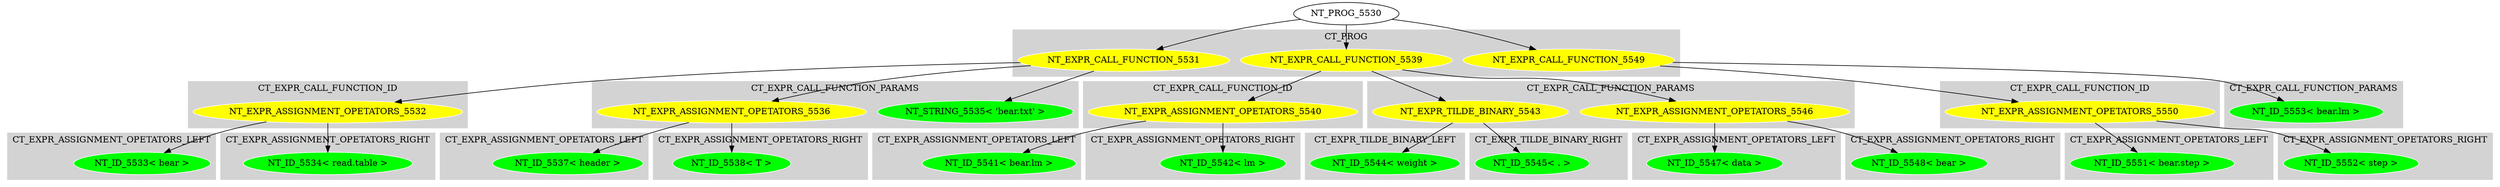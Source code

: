 digraph {

subgraph cluster0 {
 node [style=filled,color=white];
 style=filled;
 color=lightgrey;
 label = "CT_PROG";

"NT_EXPR_CALL_FUNCTION_5531"
 [fillcolor = yellow]
"NT_EXPR_CALL_FUNCTION_5539"
 [fillcolor = yellow]
"NT_EXPR_CALL_FUNCTION_5549"
 [fillcolor = yellow]
}
"NT_PROG_5530"->"NT_EXPR_CALL_FUNCTION_5531"
subgraph cluster1 {
 node [style=filled,color=white];
 style=filled;
 color=lightgrey;
 label = "CT_EXPR_CALL_FUNCTION_ID";

"NT_EXPR_ASSIGNMENT_OPETATORS_5532"
 [fillcolor = yellow]
}
subgraph cluster2 {
 node [style=filled,color=white];
 style=filled;
 color=lightgrey;
 label = "CT_EXPR_CALL_FUNCTION_PARAMS";

"NT_STRING_5535< 'bear.txt' >"
 [fillcolor = green]
"NT_EXPR_ASSIGNMENT_OPETATORS_5536"
 [fillcolor = yellow]
}
"NT_EXPR_CALL_FUNCTION_5531"->"NT_EXPR_ASSIGNMENT_OPETATORS_5532"
subgraph cluster3 {
 node [style=filled,color=white];
 style=filled;
 color=lightgrey;
 label = "CT_EXPR_ASSIGNMENT_OPETATORS_LEFT";

"NT_ID_5533< bear >"
 [fillcolor = green]
}
subgraph cluster4 {
 node [style=filled,color=white];
 style=filled;
 color=lightgrey;
 label = "CT_EXPR_ASSIGNMENT_OPETATORS_RIGHT";

"NT_ID_5534< read.table >"
 [fillcolor = green]
}
"NT_EXPR_ASSIGNMENT_OPETATORS_5532"->"NT_ID_5533< bear >"
"NT_EXPR_ASSIGNMENT_OPETATORS_5532"->"NT_ID_5534< read.table >"
"NT_EXPR_CALL_FUNCTION_5531"->"NT_STRING_5535< 'bear.txt' >"
"NT_EXPR_CALL_FUNCTION_5531"->"NT_EXPR_ASSIGNMENT_OPETATORS_5536"
subgraph cluster5 {
 node [style=filled,color=white];
 style=filled;
 color=lightgrey;
 label = "CT_EXPR_ASSIGNMENT_OPETATORS_LEFT";

"NT_ID_5537< header >"
 [fillcolor = green]
}
subgraph cluster6 {
 node [style=filled,color=white];
 style=filled;
 color=lightgrey;
 label = "CT_EXPR_ASSIGNMENT_OPETATORS_RIGHT";

"NT_ID_5538< T >"
 [fillcolor = green]
}
"NT_EXPR_ASSIGNMENT_OPETATORS_5536"->"NT_ID_5537< header >"
"NT_EXPR_ASSIGNMENT_OPETATORS_5536"->"NT_ID_5538< T >"
"NT_PROG_5530"->"NT_EXPR_CALL_FUNCTION_5539"
subgraph cluster7 {
 node [style=filled,color=white];
 style=filled;
 color=lightgrey;
 label = "CT_EXPR_CALL_FUNCTION_ID";

"NT_EXPR_ASSIGNMENT_OPETATORS_5540"
 [fillcolor = yellow]
}
subgraph cluster8 {
 node [style=filled,color=white];
 style=filled;
 color=lightgrey;
 label = "CT_EXPR_CALL_FUNCTION_PARAMS";

"NT_EXPR_TILDE_BINARY_5543"
 [fillcolor = yellow]
"NT_EXPR_ASSIGNMENT_OPETATORS_5546"
 [fillcolor = yellow]
}
"NT_EXPR_CALL_FUNCTION_5539"->"NT_EXPR_ASSIGNMENT_OPETATORS_5540"
subgraph cluster9 {
 node [style=filled,color=white];
 style=filled;
 color=lightgrey;
 label = "CT_EXPR_ASSIGNMENT_OPETATORS_LEFT";

"NT_ID_5541< bear.lm >"
 [fillcolor = green]
}
subgraph cluster10 {
 node [style=filled,color=white];
 style=filled;
 color=lightgrey;
 label = "CT_EXPR_ASSIGNMENT_OPETATORS_RIGHT";

"NT_ID_5542< lm >"
 [fillcolor = green]
}
"NT_EXPR_ASSIGNMENT_OPETATORS_5540"->"NT_ID_5541< bear.lm >"
"NT_EXPR_ASSIGNMENT_OPETATORS_5540"->"NT_ID_5542< lm >"
"NT_EXPR_CALL_FUNCTION_5539"->"NT_EXPR_TILDE_BINARY_5543"
subgraph cluster11 {
 node [style=filled,color=white];
 style=filled;
 color=lightgrey;
 label = "CT_EXPR_TILDE_BINARY_LEFT";

"NT_ID_5544< weight >"
 [fillcolor = green]
}
subgraph cluster12 {
 node [style=filled,color=white];
 style=filled;
 color=lightgrey;
 label = "CT_EXPR_TILDE_BINARY_RIGHT";

"NT_ID_5545< . >"
 [fillcolor = green]
}
"NT_EXPR_TILDE_BINARY_5543"->"NT_ID_5544< weight >"
"NT_EXPR_TILDE_BINARY_5543"->"NT_ID_5545< . >"
"NT_EXPR_CALL_FUNCTION_5539"->"NT_EXPR_ASSIGNMENT_OPETATORS_5546"
subgraph cluster13 {
 node [style=filled,color=white];
 style=filled;
 color=lightgrey;
 label = "CT_EXPR_ASSIGNMENT_OPETATORS_LEFT";

"NT_ID_5547< data >"
 [fillcolor = green]
}
subgraph cluster14 {
 node [style=filled,color=white];
 style=filled;
 color=lightgrey;
 label = "CT_EXPR_ASSIGNMENT_OPETATORS_RIGHT";

"NT_ID_5548< bear >"
 [fillcolor = green]
}
"NT_EXPR_ASSIGNMENT_OPETATORS_5546"->"NT_ID_5547< data >"
"NT_EXPR_ASSIGNMENT_OPETATORS_5546"->"NT_ID_5548< bear >"
"NT_PROG_5530"->"NT_EXPR_CALL_FUNCTION_5549"
subgraph cluster15 {
 node [style=filled,color=white];
 style=filled;
 color=lightgrey;
 label = "CT_EXPR_CALL_FUNCTION_ID";

"NT_EXPR_ASSIGNMENT_OPETATORS_5550"
 [fillcolor = yellow]
}
subgraph cluster16 {
 node [style=filled,color=white];
 style=filled;
 color=lightgrey;
 label = "CT_EXPR_CALL_FUNCTION_PARAMS";

"NT_ID_5553< bear.lm >"
 [fillcolor = green]
}
"NT_EXPR_CALL_FUNCTION_5549"->"NT_EXPR_ASSIGNMENT_OPETATORS_5550"
subgraph cluster17 {
 node [style=filled,color=white];
 style=filled;
 color=lightgrey;
 label = "CT_EXPR_ASSIGNMENT_OPETATORS_LEFT";

"NT_ID_5551< bear.step >"
 [fillcolor = green]
}
subgraph cluster18 {
 node [style=filled,color=white];
 style=filled;
 color=lightgrey;
 label = "CT_EXPR_ASSIGNMENT_OPETATORS_RIGHT";

"NT_ID_5552< step >"
 [fillcolor = green]
}
"NT_EXPR_ASSIGNMENT_OPETATORS_5550"->"NT_ID_5551< bear.step >"
"NT_EXPR_ASSIGNMENT_OPETATORS_5550"->"NT_ID_5552< step >"
"NT_EXPR_CALL_FUNCTION_5549"->"NT_ID_5553< bear.lm >"
}
